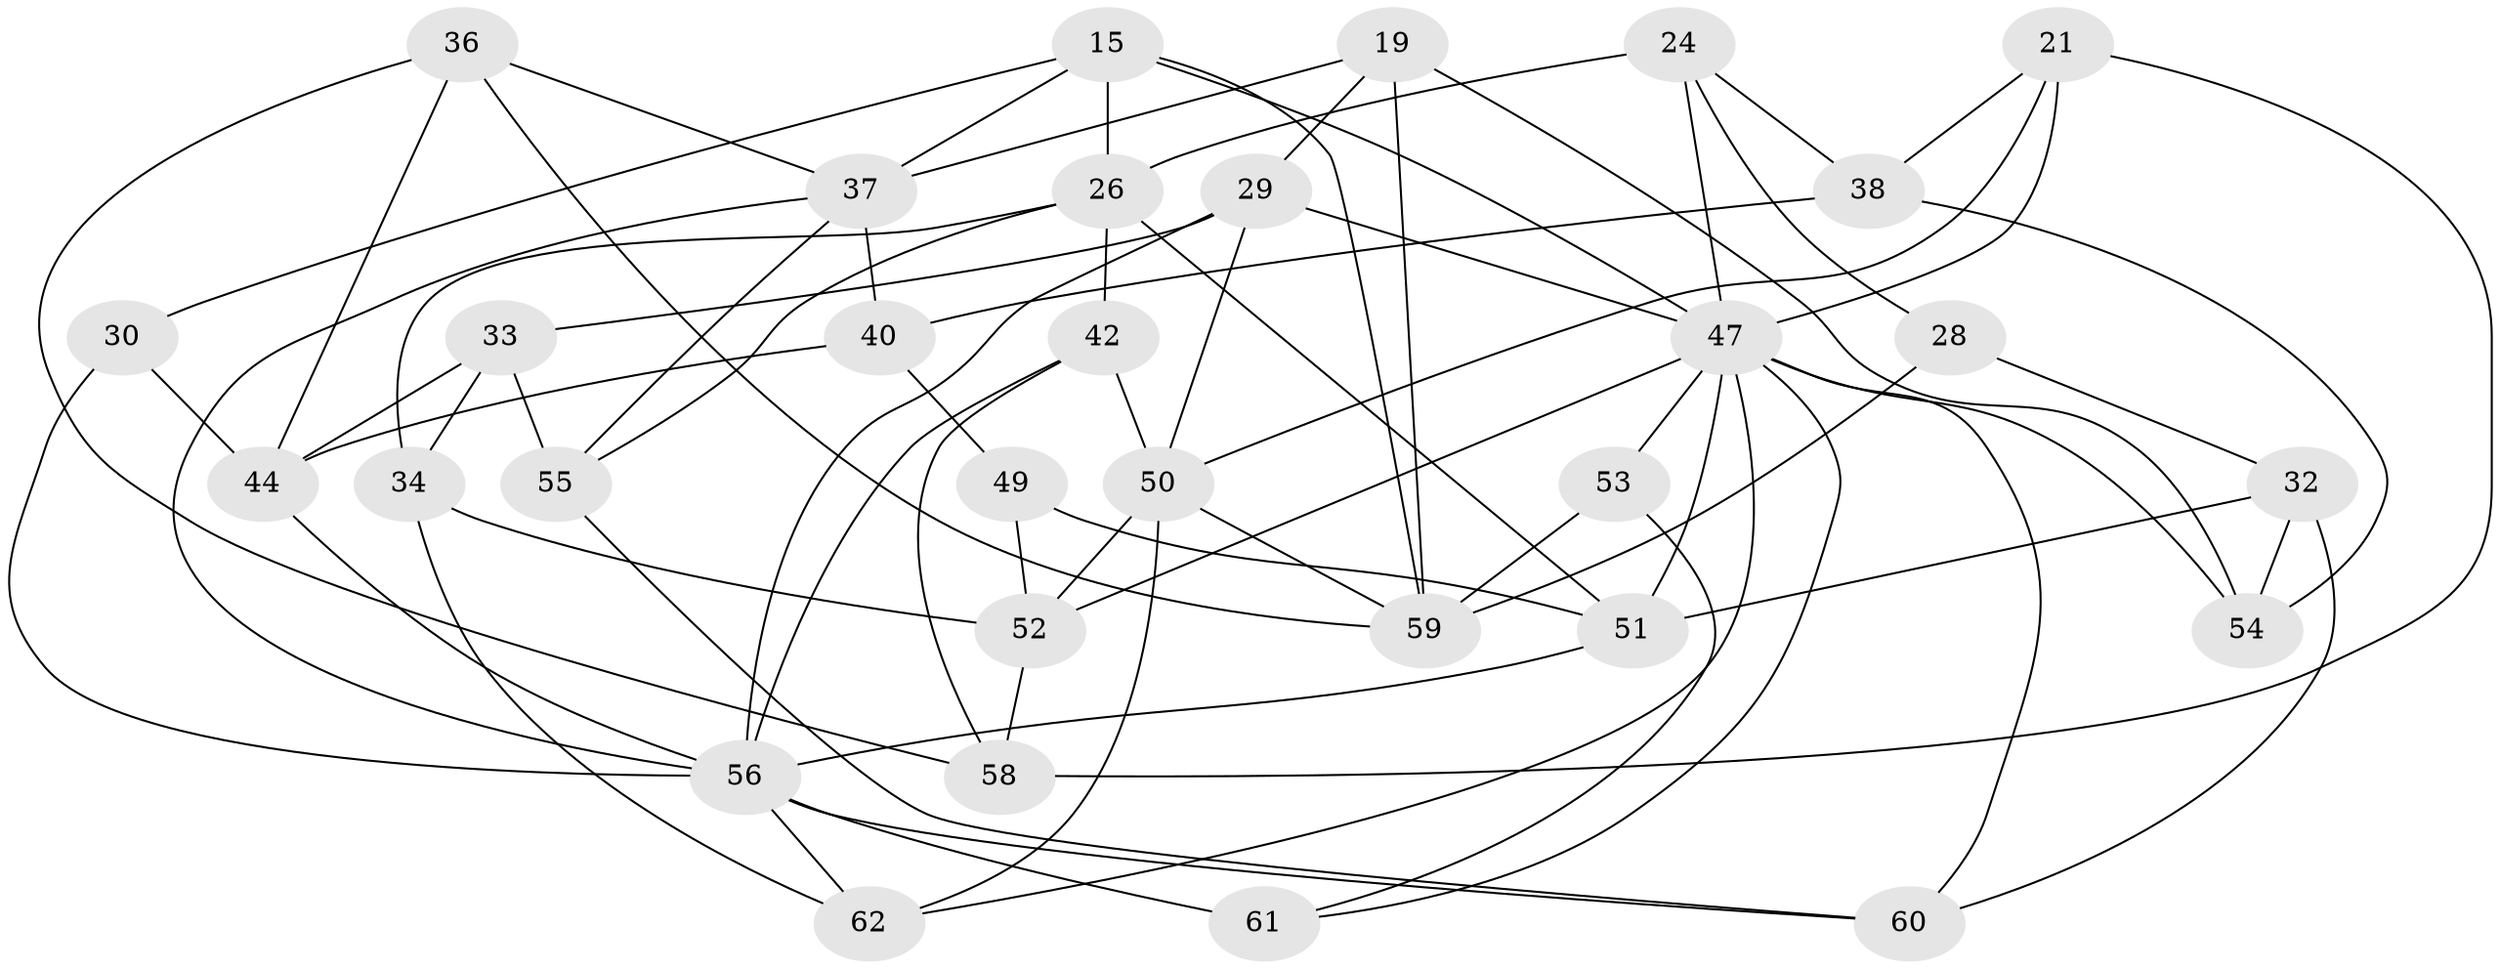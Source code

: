 // original degree distribution, {4: 1.0}
// Generated by graph-tools (version 1.1) at 2025/58/03/09/25 04:58:19]
// undirected, 31 vertices, 72 edges
graph export_dot {
graph [start="1"]
  node [color=gray90,style=filled];
  15 [super="+14"];
  19;
  21 [super="+17"];
  24;
  26 [super="+1+20"];
  28;
  29 [super="+22"];
  30;
  32 [super="+9"];
  33;
  34;
  36;
  37 [super="+31"];
  38;
  40 [super="+10"];
  42;
  44 [super="+18"];
  47 [super="+11+43+16"];
  49;
  50 [super="+5+27"];
  51 [super="+2+39+48"];
  52 [super="+41"];
  53;
  54;
  55;
  56 [super="+3+23+35"];
  58;
  59 [super="+57"];
  60;
  61 [super="+46"];
  62 [super="+45"];
  15 -- 30;
  15 -- 37;
  15 -- 26 [weight=2];
  15 -- 47;
  15 -- 59;
  19 -- 29;
  19 -- 59;
  19 -- 54;
  19 -- 37;
  21 -- 38;
  21 -- 50;
  21 -- 58;
  21 -- 47 [weight=3];
  24 -- 28;
  24 -- 38;
  24 -- 26;
  24 -- 47;
  26 -- 34;
  26 -- 42;
  26 -- 55;
  26 -- 51 [weight=2];
  28 -- 32;
  28 -- 59 [weight=2];
  29 -- 50;
  29 -- 33;
  29 -- 56;
  29 -- 47 [weight=2];
  30 -- 44 [weight=2];
  30 -- 56;
  32 -- 54;
  32 -- 60;
  32 -- 51 [weight=3];
  33 -- 55;
  33 -- 34;
  33 -- 44;
  34 -- 62;
  34 -- 52;
  36 -- 44;
  36 -- 58;
  36 -- 37;
  36 -- 59;
  37 -- 55;
  37 -- 40 [weight=2];
  37 -- 56 [weight=2];
  38 -- 54;
  38 -- 40;
  40 -- 49 [weight=2];
  40 -- 44;
  42 -- 58;
  42 -- 56;
  42 -- 50;
  44 -- 56;
  47 -- 53;
  47 -- 51 [weight=2];
  47 -- 62 [weight=2];
  47 -- 60;
  47 -- 54;
  47 -- 61;
  47 -- 52;
  49 -- 52;
  49 -- 51;
  50 -- 59 [weight=2];
  50 -- 52 [weight=2];
  50 -- 62;
  51 -- 56 [weight=2];
  52 -- 58;
  53 -- 61 [weight=2];
  53 -- 59;
  55 -- 60;
  56 -- 61 [weight=3];
  56 -- 60;
  56 -- 62 [weight=2];
}

